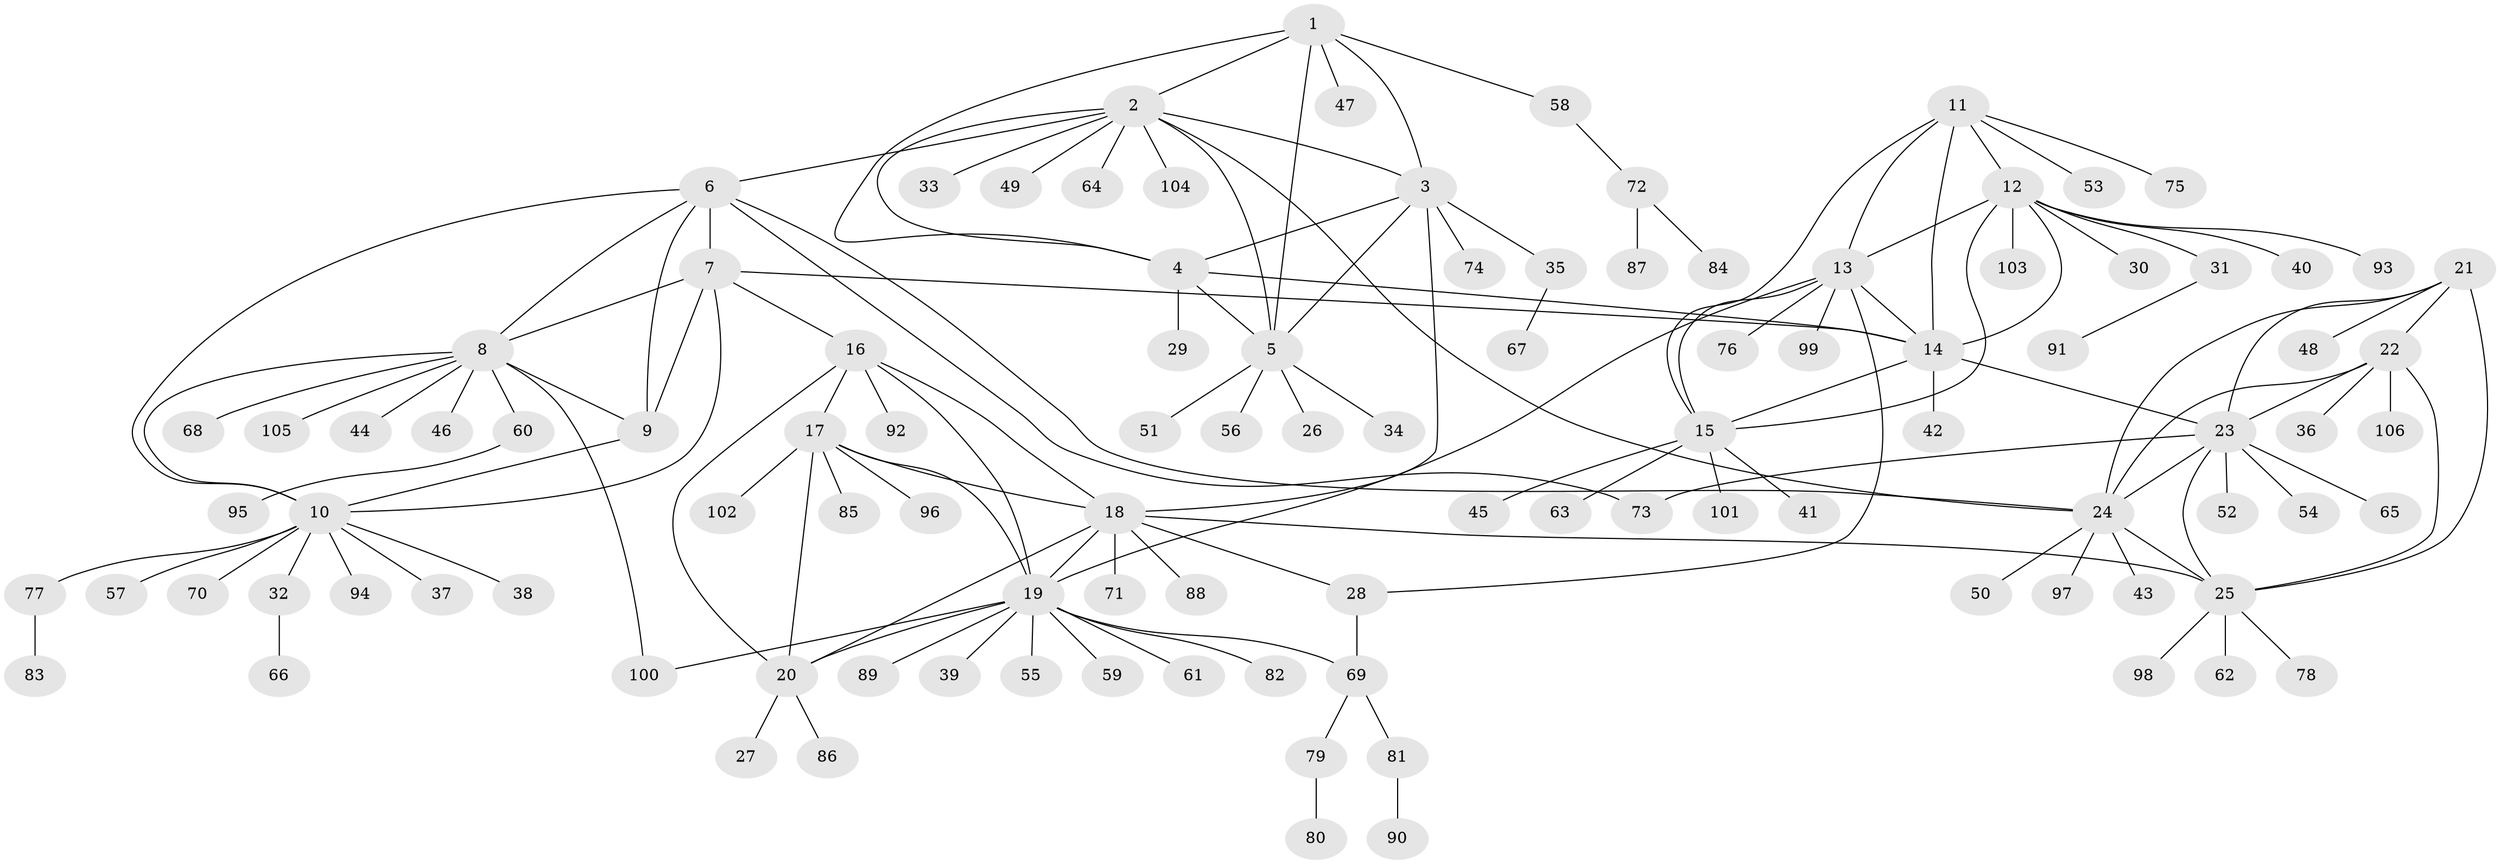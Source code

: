 // coarse degree distribution, {5: 0.015873015873015872, 3: 0.015873015873015872, 6: 0.015873015873015872, 8: 0.015873015873015872, 4: 0.015873015873015872, 1: 0.8412698412698413, 10: 0.015873015873015872, 13: 0.031746031746031744, 12: 0.015873015873015872, 11: 0.015873015873015872}
// Generated by graph-tools (version 1.1) at 2025/58/03/04/25 21:58:47]
// undirected, 106 vertices, 145 edges
graph export_dot {
graph [start="1"]
  node [color=gray90,style=filled];
  1;
  2;
  3;
  4;
  5;
  6;
  7;
  8;
  9;
  10;
  11;
  12;
  13;
  14;
  15;
  16;
  17;
  18;
  19;
  20;
  21;
  22;
  23;
  24;
  25;
  26;
  27;
  28;
  29;
  30;
  31;
  32;
  33;
  34;
  35;
  36;
  37;
  38;
  39;
  40;
  41;
  42;
  43;
  44;
  45;
  46;
  47;
  48;
  49;
  50;
  51;
  52;
  53;
  54;
  55;
  56;
  57;
  58;
  59;
  60;
  61;
  62;
  63;
  64;
  65;
  66;
  67;
  68;
  69;
  70;
  71;
  72;
  73;
  74;
  75;
  76;
  77;
  78;
  79;
  80;
  81;
  82;
  83;
  84;
  85;
  86;
  87;
  88;
  89;
  90;
  91;
  92;
  93;
  94;
  95;
  96;
  97;
  98;
  99;
  100;
  101;
  102;
  103;
  104;
  105;
  106;
  1 -- 2;
  1 -- 3;
  1 -- 4;
  1 -- 5;
  1 -- 47;
  1 -- 58;
  2 -- 3;
  2 -- 4;
  2 -- 5;
  2 -- 6;
  2 -- 24;
  2 -- 33;
  2 -- 49;
  2 -- 64;
  2 -- 104;
  3 -- 4;
  3 -- 5;
  3 -- 18;
  3 -- 35;
  3 -- 74;
  4 -- 5;
  4 -- 14;
  4 -- 29;
  5 -- 26;
  5 -- 34;
  5 -- 51;
  5 -- 56;
  6 -- 7;
  6 -- 8;
  6 -- 9;
  6 -- 10;
  6 -- 24;
  6 -- 73;
  7 -- 8;
  7 -- 9;
  7 -- 10;
  7 -- 14;
  7 -- 16;
  8 -- 9;
  8 -- 10;
  8 -- 44;
  8 -- 46;
  8 -- 60;
  8 -- 68;
  8 -- 100;
  8 -- 105;
  9 -- 10;
  10 -- 32;
  10 -- 37;
  10 -- 38;
  10 -- 57;
  10 -- 70;
  10 -- 77;
  10 -- 94;
  11 -- 12;
  11 -- 13;
  11 -- 14;
  11 -- 15;
  11 -- 53;
  11 -- 75;
  12 -- 13;
  12 -- 14;
  12 -- 15;
  12 -- 30;
  12 -- 31;
  12 -- 40;
  12 -- 93;
  12 -- 103;
  13 -- 14;
  13 -- 15;
  13 -- 19;
  13 -- 28;
  13 -- 76;
  13 -- 99;
  14 -- 15;
  14 -- 23;
  14 -- 42;
  15 -- 41;
  15 -- 45;
  15 -- 63;
  15 -- 101;
  16 -- 17;
  16 -- 18;
  16 -- 19;
  16 -- 20;
  16 -- 92;
  17 -- 18;
  17 -- 19;
  17 -- 20;
  17 -- 85;
  17 -- 96;
  17 -- 102;
  18 -- 19;
  18 -- 20;
  18 -- 25;
  18 -- 28;
  18 -- 71;
  18 -- 88;
  19 -- 20;
  19 -- 39;
  19 -- 55;
  19 -- 59;
  19 -- 61;
  19 -- 69;
  19 -- 82;
  19 -- 89;
  19 -- 100;
  20 -- 27;
  20 -- 86;
  21 -- 22;
  21 -- 23;
  21 -- 24;
  21 -- 25;
  21 -- 48;
  22 -- 23;
  22 -- 24;
  22 -- 25;
  22 -- 36;
  22 -- 106;
  23 -- 24;
  23 -- 25;
  23 -- 52;
  23 -- 54;
  23 -- 65;
  23 -- 73;
  24 -- 25;
  24 -- 43;
  24 -- 50;
  24 -- 97;
  25 -- 62;
  25 -- 78;
  25 -- 98;
  28 -- 69;
  31 -- 91;
  32 -- 66;
  35 -- 67;
  58 -- 72;
  60 -- 95;
  69 -- 79;
  69 -- 81;
  72 -- 84;
  72 -- 87;
  77 -- 83;
  79 -- 80;
  81 -- 90;
}
